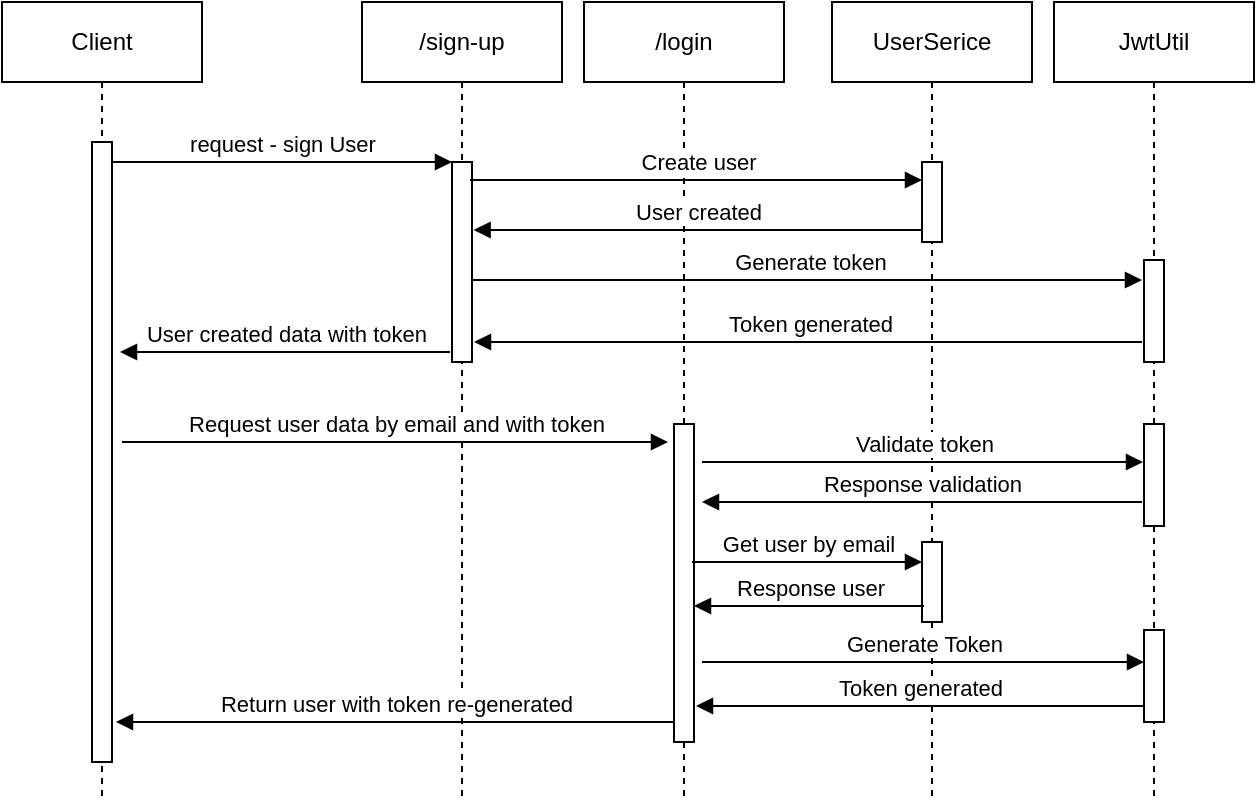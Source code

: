 <mxfile version="22.1.2" type="device">
  <diagram name="Page-1" id="2YBvvXClWsGukQMizWep">
    <mxGraphModel dx="778" dy="468" grid="1" gridSize="10" guides="1" tooltips="1" connect="1" arrows="1" fold="1" page="1" pageScale="1" pageWidth="850" pageHeight="1100" math="0" shadow="0">
      <root>
        <mxCell id="0" />
        <mxCell id="1" parent="0" />
        <mxCell id="aM9ryv3xv72pqoxQDRHE-1" value="Client" style="shape=umlLifeline;perimeter=lifelinePerimeter;whiteSpace=wrap;html=1;container=0;dropTarget=0;collapsible=0;recursiveResize=0;outlineConnect=0;portConstraint=eastwest;newEdgeStyle={&quot;edgeStyle&quot;:&quot;elbowEdgeStyle&quot;,&quot;elbow&quot;:&quot;vertical&quot;,&quot;curved&quot;:0,&quot;rounded&quot;:0};" parent="1" vertex="1">
          <mxGeometry x="40" y="40" width="100" height="400" as="geometry" />
        </mxCell>
        <mxCell id="aM9ryv3xv72pqoxQDRHE-2" value="" style="html=1;points=[];perimeter=orthogonalPerimeter;outlineConnect=0;targetShapes=umlLifeline;portConstraint=eastwest;newEdgeStyle={&quot;edgeStyle&quot;:&quot;elbowEdgeStyle&quot;,&quot;elbow&quot;:&quot;vertical&quot;,&quot;curved&quot;:0,&quot;rounded&quot;:0};" parent="aM9ryv3xv72pqoxQDRHE-1" vertex="1">
          <mxGeometry x="45" y="70" width="10" height="310" as="geometry" />
        </mxCell>
        <mxCell id="aM9ryv3xv72pqoxQDRHE-5" value="/sign-up" style="shape=umlLifeline;perimeter=lifelinePerimeter;whiteSpace=wrap;html=1;container=0;dropTarget=0;collapsible=0;recursiveResize=0;outlineConnect=0;portConstraint=eastwest;newEdgeStyle={&quot;edgeStyle&quot;:&quot;elbowEdgeStyle&quot;,&quot;elbow&quot;:&quot;vertical&quot;,&quot;curved&quot;:0,&quot;rounded&quot;:0};" parent="1" vertex="1">
          <mxGeometry x="220" y="40" width="100" height="400" as="geometry" />
        </mxCell>
        <mxCell id="aM9ryv3xv72pqoxQDRHE-6" value="" style="html=1;points=[];perimeter=orthogonalPerimeter;outlineConnect=0;targetShapes=umlLifeline;portConstraint=eastwest;newEdgeStyle={&quot;edgeStyle&quot;:&quot;elbowEdgeStyle&quot;,&quot;elbow&quot;:&quot;vertical&quot;,&quot;curved&quot;:0,&quot;rounded&quot;:0};" parent="aM9ryv3xv72pqoxQDRHE-5" vertex="1">
          <mxGeometry x="45" y="80" width="10" height="100" as="geometry" />
        </mxCell>
        <mxCell id="aM9ryv3xv72pqoxQDRHE-7" value="request - sign User" style="html=1;verticalAlign=bottom;endArrow=block;edgeStyle=elbowEdgeStyle;elbow=vertical;curved=0;rounded=0;" parent="1" source="aM9ryv3xv72pqoxQDRHE-2" target="aM9ryv3xv72pqoxQDRHE-6" edge="1">
          <mxGeometry relative="1" as="geometry">
            <mxPoint x="195" y="130" as="sourcePoint" />
            <Array as="points">
              <mxPoint x="180" y="120" />
            </Array>
          </mxGeometry>
        </mxCell>
        <mxCell id="aM9ryv3xv72pqoxQDRHE-9" value="User created data with token" style="html=1;verticalAlign=bottom;endArrow=block;edgeStyle=elbowEdgeStyle;elbow=vertical;curved=0;rounded=0;" parent="1" edge="1">
          <mxGeometry relative="1" as="geometry">
            <mxPoint x="264" y="215.0" as="sourcePoint" />
            <Array as="points">
              <mxPoint x="189" y="215" />
            </Array>
            <mxPoint x="99.0" y="215" as="targetPoint" />
          </mxGeometry>
        </mxCell>
        <mxCell id="1lTefItkao8FOHIEQmrX-1" value="/login" style="shape=umlLifeline;perimeter=lifelinePerimeter;whiteSpace=wrap;html=1;container=0;dropTarget=0;collapsible=0;recursiveResize=0;outlineConnect=0;portConstraint=eastwest;newEdgeStyle={&quot;edgeStyle&quot;:&quot;elbowEdgeStyle&quot;,&quot;elbow&quot;:&quot;vertical&quot;,&quot;curved&quot;:0,&quot;rounded&quot;:0};" vertex="1" parent="1">
          <mxGeometry x="331" y="40" width="100" height="400" as="geometry" />
        </mxCell>
        <mxCell id="1lTefItkao8FOHIEQmrX-2" value="" style="html=1;points=[];perimeter=orthogonalPerimeter;outlineConnect=0;targetShapes=umlLifeline;portConstraint=eastwest;newEdgeStyle={&quot;edgeStyle&quot;:&quot;elbowEdgeStyle&quot;,&quot;elbow&quot;:&quot;vertical&quot;,&quot;curved&quot;:0,&quot;rounded&quot;:0};" vertex="1" parent="1lTefItkao8FOHIEQmrX-1">
          <mxGeometry x="45" y="211" width="10" height="159" as="geometry" />
        </mxCell>
        <mxCell id="1lTefItkao8FOHIEQmrX-3" value="Request user data by email and with token" style="html=1;verticalAlign=bottom;endArrow=block;edgeStyle=elbowEdgeStyle;elbow=vertical;curved=0;rounded=0;" edge="1" parent="1">
          <mxGeometry x="0.001" relative="1" as="geometry">
            <mxPoint x="100" y="260" as="sourcePoint" />
            <Array as="points">
              <mxPoint x="169" y="260" />
            </Array>
            <mxPoint x="373" y="260" as="targetPoint" />
            <mxPoint as="offset" />
          </mxGeometry>
        </mxCell>
        <mxCell id="1lTefItkao8FOHIEQmrX-4" value="UserSerice" style="shape=umlLifeline;perimeter=lifelinePerimeter;whiteSpace=wrap;html=1;container=0;dropTarget=0;collapsible=0;recursiveResize=0;outlineConnect=0;portConstraint=eastwest;newEdgeStyle={&quot;edgeStyle&quot;:&quot;elbowEdgeStyle&quot;,&quot;elbow&quot;:&quot;vertical&quot;,&quot;curved&quot;:0,&quot;rounded&quot;:0};" vertex="1" parent="1">
          <mxGeometry x="455" y="40" width="100" height="400" as="geometry" />
        </mxCell>
        <mxCell id="1lTefItkao8FOHIEQmrX-5" value="" style="html=1;points=[];perimeter=orthogonalPerimeter;outlineConnect=0;targetShapes=umlLifeline;portConstraint=eastwest;newEdgeStyle={&quot;edgeStyle&quot;:&quot;elbowEdgeStyle&quot;,&quot;elbow&quot;:&quot;vertical&quot;,&quot;curved&quot;:0,&quot;rounded&quot;:0};" vertex="1" parent="1lTefItkao8FOHIEQmrX-4">
          <mxGeometry x="45" y="80" width="10" height="40" as="geometry" />
        </mxCell>
        <mxCell id="1lTefItkao8FOHIEQmrX-12" value="" style="html=1;points=[];perimeter=orthogonalPerimeter;outlineConnect=0;targetShapes=umlLifeline;portConstraint=eastwest;newEdgeStyle={&quot;edgeStyle&quot;:&quot;elbowEdgeStyle&quot;,&quot;elbow&quot;:&quot;vertical&quot;,&quot;curved&quot;:0,&quot;rounded&quot;:0};" vertex="1" parent="1lTefItkao8FOHIEQmrX-4">
          <mxGeometry x="45" y="270" width="10" height="40" as="geometry" />
        </mxCell>
        <mxCell id="1lTefItkao8FOHIEQmrX-6" value="JwtUtil" style="shape=umlLifeline;perimeter=lifelinePerimeter;whiteSpace=wrap;html=1;container=0;dropTarget=0;collapsible=0;recursiveResize=0;outlineConnect=0;portConstraint=eastwest;newEdgeStyle={&quot;edgeStyle&quot;:&quot;elbowEdgeStyle&quot;,&quot;elbow&quot;:&quot;vertical&quot;,&quot;curved&quot;:0,&quot;rounded&quot;:0};" vertex="1" parent="1">
          <mxGeometry x="566" y="40" width="100" height="400" as="geometry" />
        </mxCell>
        <mxCell id="1lTefItkao8FOHIEQmrX-7" value="" style="html=1;points=[];perimeter=orthogonalPerimeter;outlineConnect=0;targetShapes=umlLifeline;portConstraint=eastwest;newEdgeStyle={&quot;edgeStyle&quot;:&quot;elbowEdgeStyle&quot;,&quot;elbow&quot;:&quot;vertical&quot;,&quot;curved&quot;:0,&quot;rounded&quot;:0};" vertex="1" parent="1lTefItkao8FOHIEQmrX-6">
          <mxGeometry x="45" y="129" width="10" height="51" as="geometry" />
        </mxCell>
        <mxCell id="1lTefItkao8FOHIEQmrX-14" value="" style="html=1;points=[];perimeter=orthogonalPerimeter;outlineConnect=0;targetShapes=umlLifeline;portConstraint=eastwest;newEdgeStyle={&quot;edgeStyle&quot;:&quot;elbowEdgeStyle&quot;,&quot;elbow&quot;:&quot;vertical&quot;,&quot;curved&quot;:0,&quot;rounded&quot;:0};" vertex="1" parent="1lTefItkao8FOHIEQmrX-6">
          <mxGeometry x="45" y="211" width="10" height="51" as="geometry" />
        </mxCell>
        <mxCell id="1lTefItkao8FOHIEQmrX-18" value="" style="html=1;points=[];perimeter=orthogonalPerimeter;outlineConnect=0;targetShapes=umlLifeline;portConstraint=eastwest;newEdgeStyle={&quot;edgeStyle&quot;:&quot;elbowEdgeStyle&quot;,&quot;elbow&quot;:&quot;vertical&quot;,&quot;curved&quot;:0,&quot;rounded&quot;:0};" vertex="1" parent="1lTefItkao8FOHIEQmrX-6">
          <mxGeometry x="45" y="314" width="10" height="46" as="geometry" />
        </mxCell>
        <mxCell id="1lTefItkao8FOHIEQmrX-8" value="Create user" style="html=1;verticalAlign=bottom;endArrow=block;edgeStyle=elbowEdgeStyle;elbow=vertical;curved=0;rounded=0;" edge="1" parent="1">
          <mxGeometry x="0.003" relative="1" as="geometry">
            <mxPoint x="274" y="129" as="sourcePoint" />
            <Array as="points">
              <mxPoint x="359" y="129" />
            </Array>
            <mxPoint x="500" y="129" as="targetPoint" />
            <mxPoint as="offset" />
          </mxGeometry>
        </mxCell>
        <mxCell id="1lTefItkao8FOHIEQmrX-9" value="Generate token" style="html=1;verticalAlign=bottom;endArrow=block;edgeStyle=elbowEdgeStyle;elbow=vertical;curved=0;rounded=0;" edge="1" parent="1" source="aM9ryv3xv72pqoxQDRHE-6">
          <mxGeometry x="0.007" relative="1" as="geometry">
            <mxPoint x="280" y="180" as="sourcePoint" />
            <Array as="points" />
            <mxPoint x="610" y="179" as="targetPoint" />
            <mxPoint as="offset" />
          </mxGeometry>
        </mxCell>
        <mxCell id="1lTefItkao8FOHIEQmrX-10" value="Token generated" style="html=1;verticalAlign=bottom;endArrow=block;edgeStyle=elbowEdgeStyle;elbow=vertical;curved=0;rounded=0;" edge="1" parent="1">
          <mxGeometry x="-0.002" relative="1" as="geometry">
            <mxPoint x="610" y="210" as="sourcePoint" />
            <Array as="points">
              <mxPoint x="529" y="210" />
            </Array>
            <mxPoint x="276" y="210" as="targetPoint" />
            <mxPoint as="offset" />
          </mxGeometry>
        </mxCell>
        <mxCell id="1lTefItkao8FOHIEQmrX-11" value="User created" style="html=1;verticalAlign=bottom;endArrow=block;edgeStyle=elbowEdgeStyle;elbow=vertical;curved=0;rounded=0;" edge="1" parent="1" source="1lTefItkao8FOHIEQmrX-5">
          <mxGeometry x="-0.001" relative="1" as="geometry">
            <mxPoint x="503" y="154" as="sourcePoint" />
            <Array as="points">
              <mxPoint x="428" y="154" />
            </Array>
            <mxPoint x="275.81" y="154" as="targetPoint" />
            <mxPoint as="offset" />
          </mxGeometry>
        </mxCell>
        <mxCell id="1lTefItkao8FOHIEQmrX-13" value="Validate token" style="html=1;verticalAlign=bottom;endArrow=block;edgeStyle=elbowEdgeStyle;elbow=vertical;curved=0;rounded=0;" edge="1" parent="1">
          <mxGeometry x="-0.0" relative="1" as="geometry">
            <mxPoint x="390" y="270" as="sourcePoint" />
            <Array as="points">
              <mxPoint x="470" y="270" />
            </Array>
            <mxPoint x="610.5" y="270.0" as="targetPoint" />
            <mxPoint as="offset" />
          </mxGeometry>
        </mxCell>
        <mxCell id="1lTefItkao8FOHIEQmrX-15" value="Response validation" style="html=1;verticalAlign=bottom;endArrow=block;edgeStyle=elbowEdgeStyle;elbow=vertical;curved=0;rounded=0;" edge="1" parent="1">
          <mxGeometry relative="1" as="geometry">
            <mxPoint x="610" y="290" as="sourcePoint" />
            <Array as="points">
              <mxPoint x="480" y="290" />
            </Array>
            <mxPoint x="390.0" y="290" as="targetPoint" />
          </mxGeometry>
        </mxCell>
        <mxCell id="1lTefItkao8FOHIEQmrX-16" value="Get user by email" style="html=1;verticalAlign=bottom;endArrow=block;edgeStyle=elbowEdgeStyle;elbow=vertical;curved=0;rounded=0;" edge="1" parent="1">
          <mxGeometry relative="1" as="geometry">
            <mxPoint x="385" y="320" as="sourcePoint" />
            <Array as="points">
              <mxPoint x="470" y="320" />
            </Array>
            <mxPoint x="500" y="320" as="targetPoint" />
          </mxGeometry>
        </mxCell>
        <mxCell id="1lTefItkao8FOHIEQmrX-17" value="Response user" style="html=1;verticalAlign=bottom;endArrow=none;edgeStyle=elbowEdgeStyle;elbow=vertical;curved=0;rounded=0;endFill=0;startArrow=block;startFill=1;" edge="1" parent="1">
          <mxGeometry relative="1" as="geometry">
            <mxPoint x="386" y="342" as="sourcePoint" />
            <Array as="points">
              <mxPoint x="471" y="342" />
            </Array>
            <mxPoint x="501" y="342" as="targetPoint" />
          </mxGeometry>
        </mxCell>
        <mxCell id="1lTefItkao8FOHIEQmrX-19" value="Generate Token" style="html=1;verticalAlign=bottom;endArrow=block;edgeStyle=elbowEdgeStyle;elbow=vertical;curved=0;rounded=0;" edge="1" parent="1">
          <mxGeometry x="0.003" relative="1" as="geometry">
            <mxPoint x="390" y="370" as="sourcePoint" />
            <Array as="points">
              <mxPoint x="470" y="370" />
            </Array>
            <mxPoint x="611" y="370" as="targetPoint" />
            <mxPoint as="offset" />
          </mxGeometry>
        </mxCell>
        <mxCell id="1lTefItkao8FOHIEQmrX-20" value="Token generated" style="html=1;verticalAlign=bottom;endArrow=block;edgeStyle=elbowEdgeStyle;elbow=vertical;curved=0;rounded=0;" edge="1" parent="1">
          <mxGeometry x="-0.001" relative="1" as="geometry">
            <mxPoint x="611.19" y="392" as="sourcePoint" />
            <Array as="points">
              <mxPoint x="539.19" y="392" />
            </Array>
            <mxPoint x="387.0" y="392" as="targetPoint" />
            <mxPoint as="offset" />
          </mxGeometry>
        </mxCell>
        <mxCell id="1lTefItkao8FOHIEQmrX-21" value="Return user with token re-generated" style="html=1;verticalAlign=bottom;endArrow=block;edgeStyle=elbowEdgeStyle;elbow=vertical;curved=0;rounded=0;" edge="1" parent="1" source="1lTefItkao8FOHIEQmrX-2">
          <mxGeometry x="-0.002" relative="1" as="geometry">
            <mxPoint x="431" y="400" as="sourcePoint" />
            <Array as="points">
              <mxPoint x="350" y="400" />
            </Array>
            <mxPoint x="97" y="400" as="targetPoint" />
            <mxPoint as="offset" />
          </mxGeometry>
        </mxCell>
      </root>
    </mxGraphModel>
  </diagram>
</mxfile>
